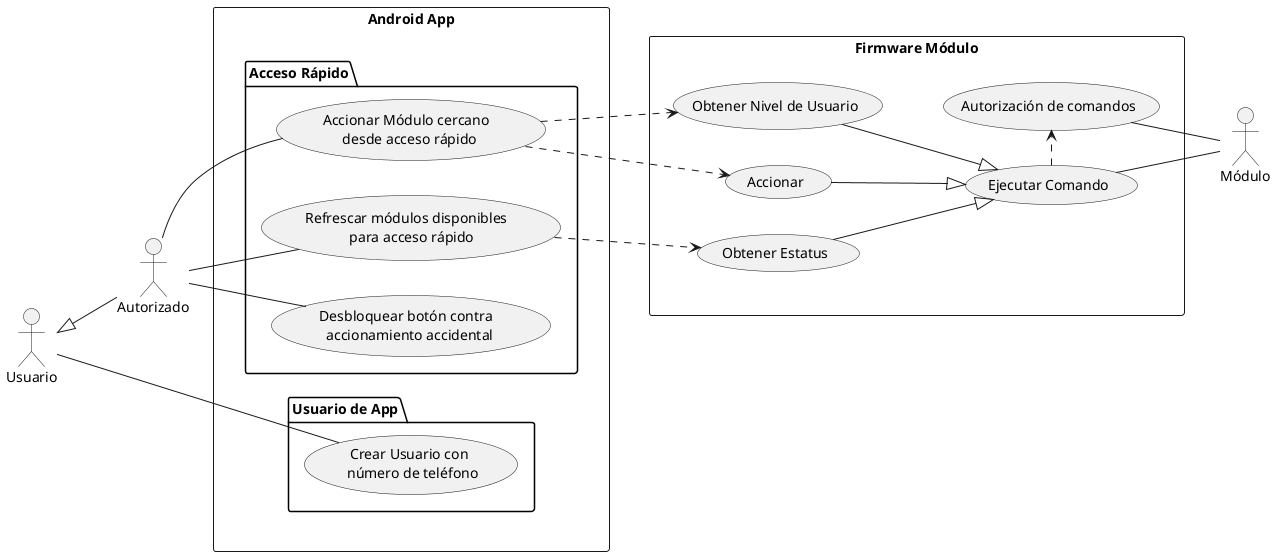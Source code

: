 @startuml USE_notif_appuser
left to right direction
actor "Usuario" as Usuario
actor "Autorizado" as UComun
rectangle "Android App" as AA{
  package "Usuario de App"{
    usecase "Crear Usuario con \n número de teléfono" as UC1
  }
  package "Acceso Rápido"{
    usecase "Refrescar módulos disponibles \n  para acceso rápido" as UC2
    usecase "Desbloquear botón contra \n accionamiento accidental" as UC3
    usecase "Accionar Módulo cercano \n desde acceso rápido" as UC4
  }
  
}

rectangle "Firmware Módulo" as FM {
    usecase "Ejecutar Comando" as UCF1
    usecase "Autorización de comandos" as UCF2
    usecase "Obtener Nivel de Usuario" as UCF3
    usecase "Accionar" as UCF4
    usecase "Obtener Estatus" as UCF5
}

actor "Módulo" as MOD

AA -[hidden]- FM

UCF1 -- MOD
UCF2 -- MOD

UCF1 .> UCF2
UCF3 --|> UCF1
UCF4 --|> UCF1
UCF5 --|> UCF1

UC4 .right.> UCF3
UC4 .right.> UCF4
UC2 .right.> UCF5

Usuario <|-- UComun

Usuario -- UC1
UComun -- UC2
UComun -- UC3
UComun -- UC4


@enduml
